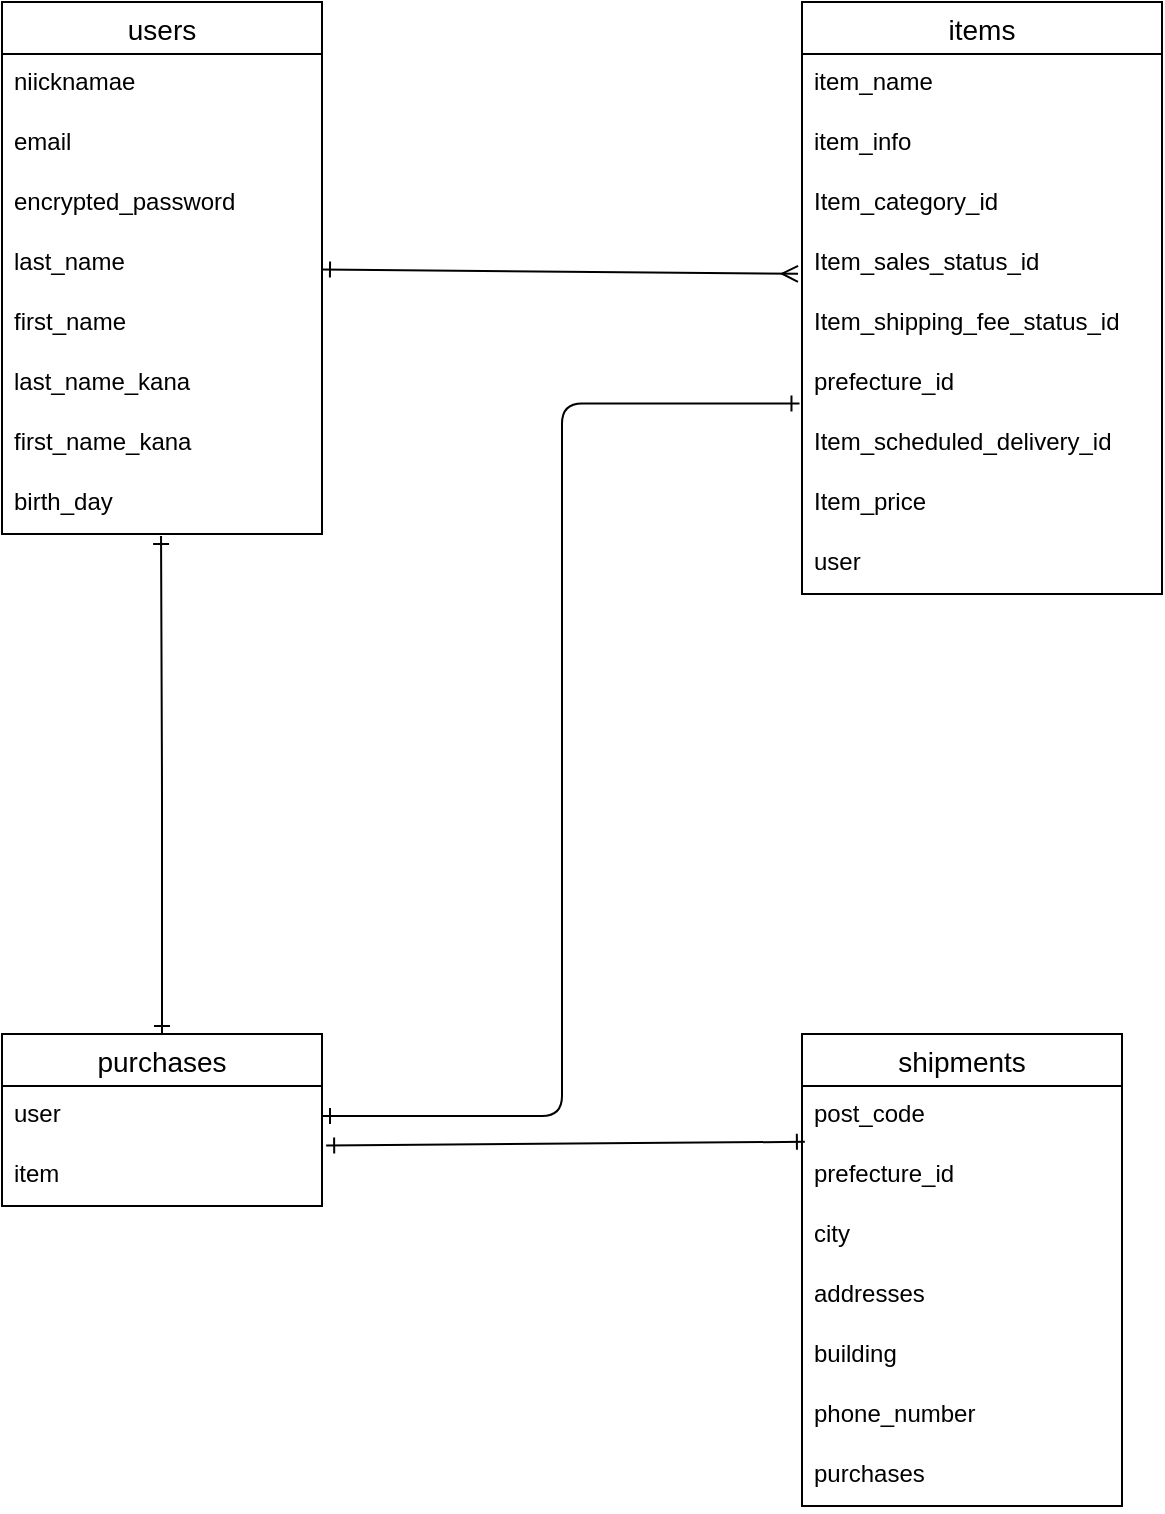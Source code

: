<mxfile>
    <diagram id="a803XTfio3HlQIYhseMH" name="ページ1">
        <mxGraphModel dx="2284" dy="1059" grid="1" gridSize="10" guides="1" tooltips="1" connect="1" arrows="1" fold="1" page="1" pageScale="1" pageWidth="827" pageHeight="1169" math="0" shadow="0">
            <root>
                <mxCell id="0"/>
                <mxCell id="1" parent="0"/>
                <mxCell id="131" style="edgeStyle=none;html=1;endArrow=ERmany;endFill=0;rounded=0;startArrow=ERone;startFill=0;entryX=-0.011;entryY=0.664;entryDx=0;entryDy=0;entryPerimeter=0;" parent="1" source="66" target="110" edge="1">
                    <mxGeometry relative="1" as="geometry">
                        <mxPoint x="150" y="250" as="targetPoint"/>
                    </mxGeometry>
                </mxCell>
                <mxCell id="66" value="users" style="swimlane;fontStyle=0;childLayout=stackLayout;horizontal=1;startSize=26;horizontalStack=0;resizeParent=1;resizeParentMax=0;resizeLast=0;collapsible=1;marginBottom=0;align=center;fontSize=14;rounded=0;" parent="1" vertex="1">
                    <mxGeometry x="-240" y="84" width="160" height="266" as="geometry"/>
                </mxCell>
                <mxCell id="68" value="niicknamae" style="text;strokeColor=none;fillColor=none;spacingLeft=4;spacingRight=4;overflow=hidden;rotatable=0;points=[[0,0.5],[1,0.5]];portConstraint=eastwest;fontSize=12;rounded=0;" parent="66" vertex="1">
                    <mxGeometry y="26" width="160" height="30" as="geometry"/>
                </mxCell>
                <mxCell id="69" value="email" style="text;strokeColor=none;fillColor=none;spacingLeft=4;spacingRight=4;overflow=hidden;rotatable=0;points=[[0,0.5],[1,0.5]];portConstraint=eastwest;fontSize=12;rounded=0;" parent="66" vertex="1">
                    <mxGeometry y="56" width="160" height="30" as="geometry"/>
                </mxCell>
                <mxCell id="92" value="encrypted_password" style="text;strokeColor=none;fillColor=none;spacingLeft=4;spacingRight=4;overflow=hidden;rotatable=0;points=[[0,0.5],[1,0.5]];portConstraint=eastwest;fontSize=12;rounded=0;" parent="66" vertex="1">
                    <mxGeometry y="86" width="160" height="30" as="geometry"/>
                </mxCell>
                <mxCell id="94" value="last_name" style="text;strokeColor=none;fillColor=none;spacingLeft=4;spacingRight=4;overflow=hidden;rotatable=0;points=[[0,0.5],[1,0.5]];portConstraint=eastwest;fontSize=12;rounded=0;" parent="66" vertex="1">
                    <mxGeometry y="116" width="160" height="30" as="geometry"/>
                </mxCell>
                <mxCell id="97" value="first_name" style="text;strokeColor=none;fillColor=none;spacingLeft=4;spacingRight=4;overflow=hidden;rotatable=0;points=[[0,0.5],[1,0.5]];portConstraint=eastwest;fontSize=12;rounded=0;" parent="66" vertex="1">
                    <mxGeometry y="146" width="160" height="30" as="geometry"/>
                </mxCell>
                <mxCell id="98" value="last_name_kana" style="text;strokeColor=none;fillColor=none;spacingLeft=4;spacingRight=4;overflow=hidden;rotatable=0;points=[[0,0.5],[1,0.5]];portConstraint=eastwest;fontSize=12;rounded=0;" parent="66" vertex="1">
                    <mxGeometry y="176" width="160" height="30" as="geometry"/>
                </mxCell>
                <mxCell id="99" value="first_name_kana" style="text;strokeColor=none;fillColor=none;spacingLeft=4;spacingRight=4;overflow=hidden;rotatable=0;points=[[0,0.5],[1,0.5]];portConstraint=eastwest;fontSize=12;rounded=0;" parent="66" vertex="1">
                    <mxGeometry y="206" width="160" height="30" as="geometry"/>
                </mxCell>
                <mxCell id="100" value="birth_day" style="text;strokeColor=none;fillColor=none;spacingLeft=4;spacingRight=4;overflow=hidden;rotatable=0;points=[[0,0.5],[1,0.5]];portConstraint=eastwest;fontSize=12;rounded=0;" parent="66" vertex="1">
                    <mxGeometry y="236" width="160" height="30" as="geometry"/>
                </mxCell>
                <mxCell id="70" value="shipments" style="swimlane;fontStyle=0;childLayout=stackLayout;horizontal=1;startSize=26;horizontalStack=0;resizeParent=1;resizeParentMax=0;resizeLast=0;collapsible=1;marginBottom=0;align=center;fontSize=14;rounded=0;" parent="1" vertex="1">
                    <mxGeometry x="160" y="600" width="160" height="236" as="geometry"/>
                </mxCell>
                <mxCell id="71" value="post_code" style="text;strokeColor=none;fillColor=none;spacingLeft=4;spacingRight=4;overflow=hidden;rotatable=0;points=[[0,0.5],[1,0.5]];portConstraint=eastwest;fontSize=12;rounded=0;" parent="70" vertex="1">
                    <mxGeometry y="26" width="160" height="30" as="geometry"/>
                </mxCell>
                <mxCell id="119" value="prefecture_id" style="text;strokeColor=none;fillColor=none;spacingLeft=4;spacingRight=4;overflow=hidden;rotatable=0;points=[[0,0.5],[1,0.5]];portConstraint=eastwest;fontSize=12;rounded=0;" parent="70" vertex="1">
                    <mxGeometry y="56" width="160" height="30" as="geometry"/>
                </mxCell>
                <mxCell id="72" value="city" style="text;strokeColor=none;fillColor=none;spacingLeft=4;spacingRight=4;overflow=hidden;rotatable=0;points=[[0,0.5],[1,0.5]];portConstraint=eastwest;fontSize=12;rounded=0;" parent="70" vertex="1">
                    <mxGeometry y="86" width="160" height="30" as="geometry"/>
                </mxCell>
                <mxCell id="120" value="addresses" style="text;strokeColor=none;fillColor=none;spacingLeft=4;spacingRight=4;overflow=hidden;rotatable=0;points=[[0,0.5],[1,0.5]];portConstraint=eastwest;fontSize=12;rounded=0;" parent="70" vertex="1">
                    <mxGeometry y="116" width="160" height="30" as="geometry"/>
                </mxCell>
                <mxCell id="122" value="building" style="text;strokeColor=none;fillColor=none;spacingLeft=4;spacingRight=4;overflow=hidden;rotatable=0;points=[[0,0.5],[1,0.5]];portConstraint=eastwest;fontSize=12;rounded=0;" parent="70" vertex="1">
                    <mxGeometry y="146" width="160" height="30" as="geometry"/>
                </mxCell>
                <mxCell id="121" value="phone_number" style="text;strokeColor=none;fillColor=none;spacingLeft=4;spacingRight=4;overflow=hidden;rotatable=0;points=[[0,0.5],[1,0.5]];portConstraint=eastwest;fontSize=12;rounded=0;" parent="70" vertex="1">
                    <mxGeometry y="176" width="160" height="30" as="geometry"/>
                </mxCell>
                <mxCell id="73" value="purchases" style="text;strokeColor=none;fillColor=none;spacingLeft=4;spacingRight=4;overflow=hidden;rotatable=0;points=[[0,0.5],[1,0.5]];portConstraint=eastwest;fontSize=12;rounded=0;" parent="70" vertex="1">
                    <mxGeometry y="206" width="160" height="30" as="geometry"/>
                </mxCell>
                <mxCell id="74" value="items" style="swimlane;fontStyle=0;childLayout=stackLayout;horizontal=1;startSize=26;horizontalStack=0;resizeParent=1;resizeParentMax=0;resizeLast=0;collapsible=1;marginBottom=0;align=center;fontSize=14;rounded=0;" parent="1" vertex="1">
                    <mxGeometry x="160" y="84" width="180" height="296" as="geometry"/>
                </mxCell>
                <mxCell id="76" value="item_name" style="text;strokeColor=none;fillColor=none;spacingLeft=4;spacingRight=4;overflow=hidden;rotatable=0;points=[[0,0.5],[1,0.5]];portConstraint=eastwest;fontSize=12;rounded=0;" parent="74" vertex="1">
                    <mxGeometry y="26" width="180" height="30" as="geometry"/>
                </mxCell>
                <mxCell id="77" value="item_info" style="text;strokeColor=none;fillColor=none;spacingLeft=4;spacingRight=4;overflow=hidden;rotatable=0;points=[[0,0.5],[1,0.5]];portConstraint=eastwest;fontSize=12;rounded=0;" parent="74" vertex="1">
                    <mxGeometry y="56" width="180" height="30" as="geometry"/>
                </mxCell>
                <mxCell id="107" value="Item_category_id" style="text;strokeColor=none;fillColor=none;spacingLeft=4;spacingRight=4;overflow=hidden;rotatable=0;points=[[0,0.5],[1,0.5]];portConstraint=eastwest;fontSize=12;rounded=0;" parent="74" vertex="1">
                    <mxGeometry y="86" width="180" height="30" as="geometry"/>
                </mxCell>
                <mxCell id="110" value="Item_sales_status_id" style="text;strokeColor=none;fillColor=none;spacingLeft=4;spacingRight=4;overflow=hidden;rotatable=0;points=[[0,0.5],[1,0.5]];portConstraint=eastwest;fontSize=12;rounded=0;" parent="74" vertex="1">
                    <mxGeometry y="116" width="180" height="30" as="geometry"/>
                </mxCell>
                <mxCell id="114" value="Item_shipping_fee_status_id" style="text;strokeColor=none;fillColor=none;spacingLeft=4;spacingRight=4;overflow=hidden;rotatable=0;points=[[0,0.5],[1,0.5]];portConstraint=eastwest;fontSize=12;rounded=0;" parent="74" vertex="1">
                    <mxGeometry y="146" width="180" height="30" as="geometry"/>
                </mxCell>
                <mxCell id="113" value="prefecture_id" style="text;strokeColor=none;fillColor=none;spacingLeft=4;spacingRight=4;overflow=hidden;rotatable=0;points=[[0,0.5],[1,0.5]];portConstraint=eastwest;fontSize=12;rounded=0;" parent="74" vertex="1">
                    <mxGeometry y="176" width="180" height="30" as="geometry"/>
                </mxCell>
                <mxCell id="115" value="Item_scheduled_delivery_id" style="text;strokeColor=none;fillColor=none;spacingLeft=4;spacingRight=4;overflow=hidden;rotatable=0;points=[[0,0.5],[1,0.5]];portConstraint=eastwest;fontSize=12;rounded=0;" parent="74" vertex="1">
                    <mxGeometry y="206" width="180" height="30" as="geometry"/>
                </mxCell>
                <mxCell id="116" value="Item_price" style="text;strokeColor=none;fillColor=none;spacingLeft=4;spacingRight=4;overflow=hidden;rotatable=0;points=[[0,0.5],[1,0.5]];portConstraint=eastwest;fontSize=12;rounded=0;" parent="74" vertex="1">
                    <mxGeometry y="236" width="180" height="30" as="geometry"/>
                </mxCell>
                <mxCell id="143" value="user" style="text;strokeColor=none;fillColor=none;spacingLeft=4;spacingRight=4;overflow=hidden;rotatable=0;points=[[0,0.5],[1,0.5]];portConstraint=eastwest;fontSize=12;" parent="74" vertex="1">
                    <mxGeometry y="266" width="180" height="30" as="geometry"/>
                </mxCell>
                <mxCell id="145" style="edgeStyle=orthogonalEdgeStyle;html=1;startArrow=ERone;startFill=0;endArrow=ERone;endFill=0;entryX=0.497;entryY=1.032;entryDx=0;entryDy=0;entryPerimeter=0;" parent="1" source="78" target="100" edge="1">
                    <mxGeometry relative="1" as="geometry">
                        <mxPoint x="-160.0" y="360" as="targetPoint"/>
                    </mxGeometry>
                </mxCell>
                <mxCell id="78" value="purchases" style="swimlane;fontStyle=0;childLayout=stackLayout;horizontal=1;startSize=26;horizontalStack=0;resizeParent=1;resizeParentMax=0;resizeLast=0;collapsible=1;marginBottom=0;align=center;fontSize=14;rounded=0;" parent="1" vertex="1">
                    <mxGeometry x="-240" y="600" width="160" height="86" as="geometry"/>
                </mxCell>
                <mxCell id="79" value="user" style="text;strokeColor=none;fillColor=none;spacingLeft=4;spacingRight=4;overflow=hidden;rotatable=0;points=[[0,0.5],[1,0.5]];portConstraint=eastwest;fontSize=12;rounded=0;" parent="78" vertex="1">
                    <mxGeometry y="26" width="160" height="30" as="geometry"/>
                </mxCell>
                <mxCell id="80" value="item" style="text;strokeColor=none;fillColor=none;spacingLeft=4;spacingRight=4;overflow=hidden;rotatable=0;points=[[0,0.5],[1,0.5]];portConstraint=eastwest;fontSize=12;rounded=0;" parent="78" vertex="1">
                    <mxGeometry y="56" width="160" height="30" as="geometry"/>
                </mxCell>
                <mxCell id="141" style="edgeStyle=none;html=1;startArrow=ERone;startFill=0;endArrow=ERone;endFill=0;exitX=1.013;exitY=-0.009;exitDx=0;exitDy=0;exitPerimeter=0;entryX=0.009;entryY=0.93;entryDx=0;entryDy=0;entryPerimeter=0;" parent="1" source="80" target="71" edge="1">
                    <mxGeometry relative="1" as="geometry">
                        <mxPoint x="-80" y="701" as="sourcePoint"/>
                        <mxPoint x="150" y="656" as="targetPoint"/>
                    </mxGeometry>
                </mxCell>
                <mxCell id="144" style="edgeStyle=orthogonalEdgeStyle;html=1;exitX=1;exitY=0.5;exitDx=0;exitDy=0;entryX=-0.007;entryY=0.825;entryDx=0;entryDy=0;entryPerimeter=0;endArrow=ERone;endFill=0;startArrow=ERone;startFill=0;" parent="1" source="79" target="113" edge="1">
                    <mxGeometry relative="1" as="geometry"/>
                </mxCell>
            </root>
        </mxGraphModel>
    </diagram>
</mxfile>